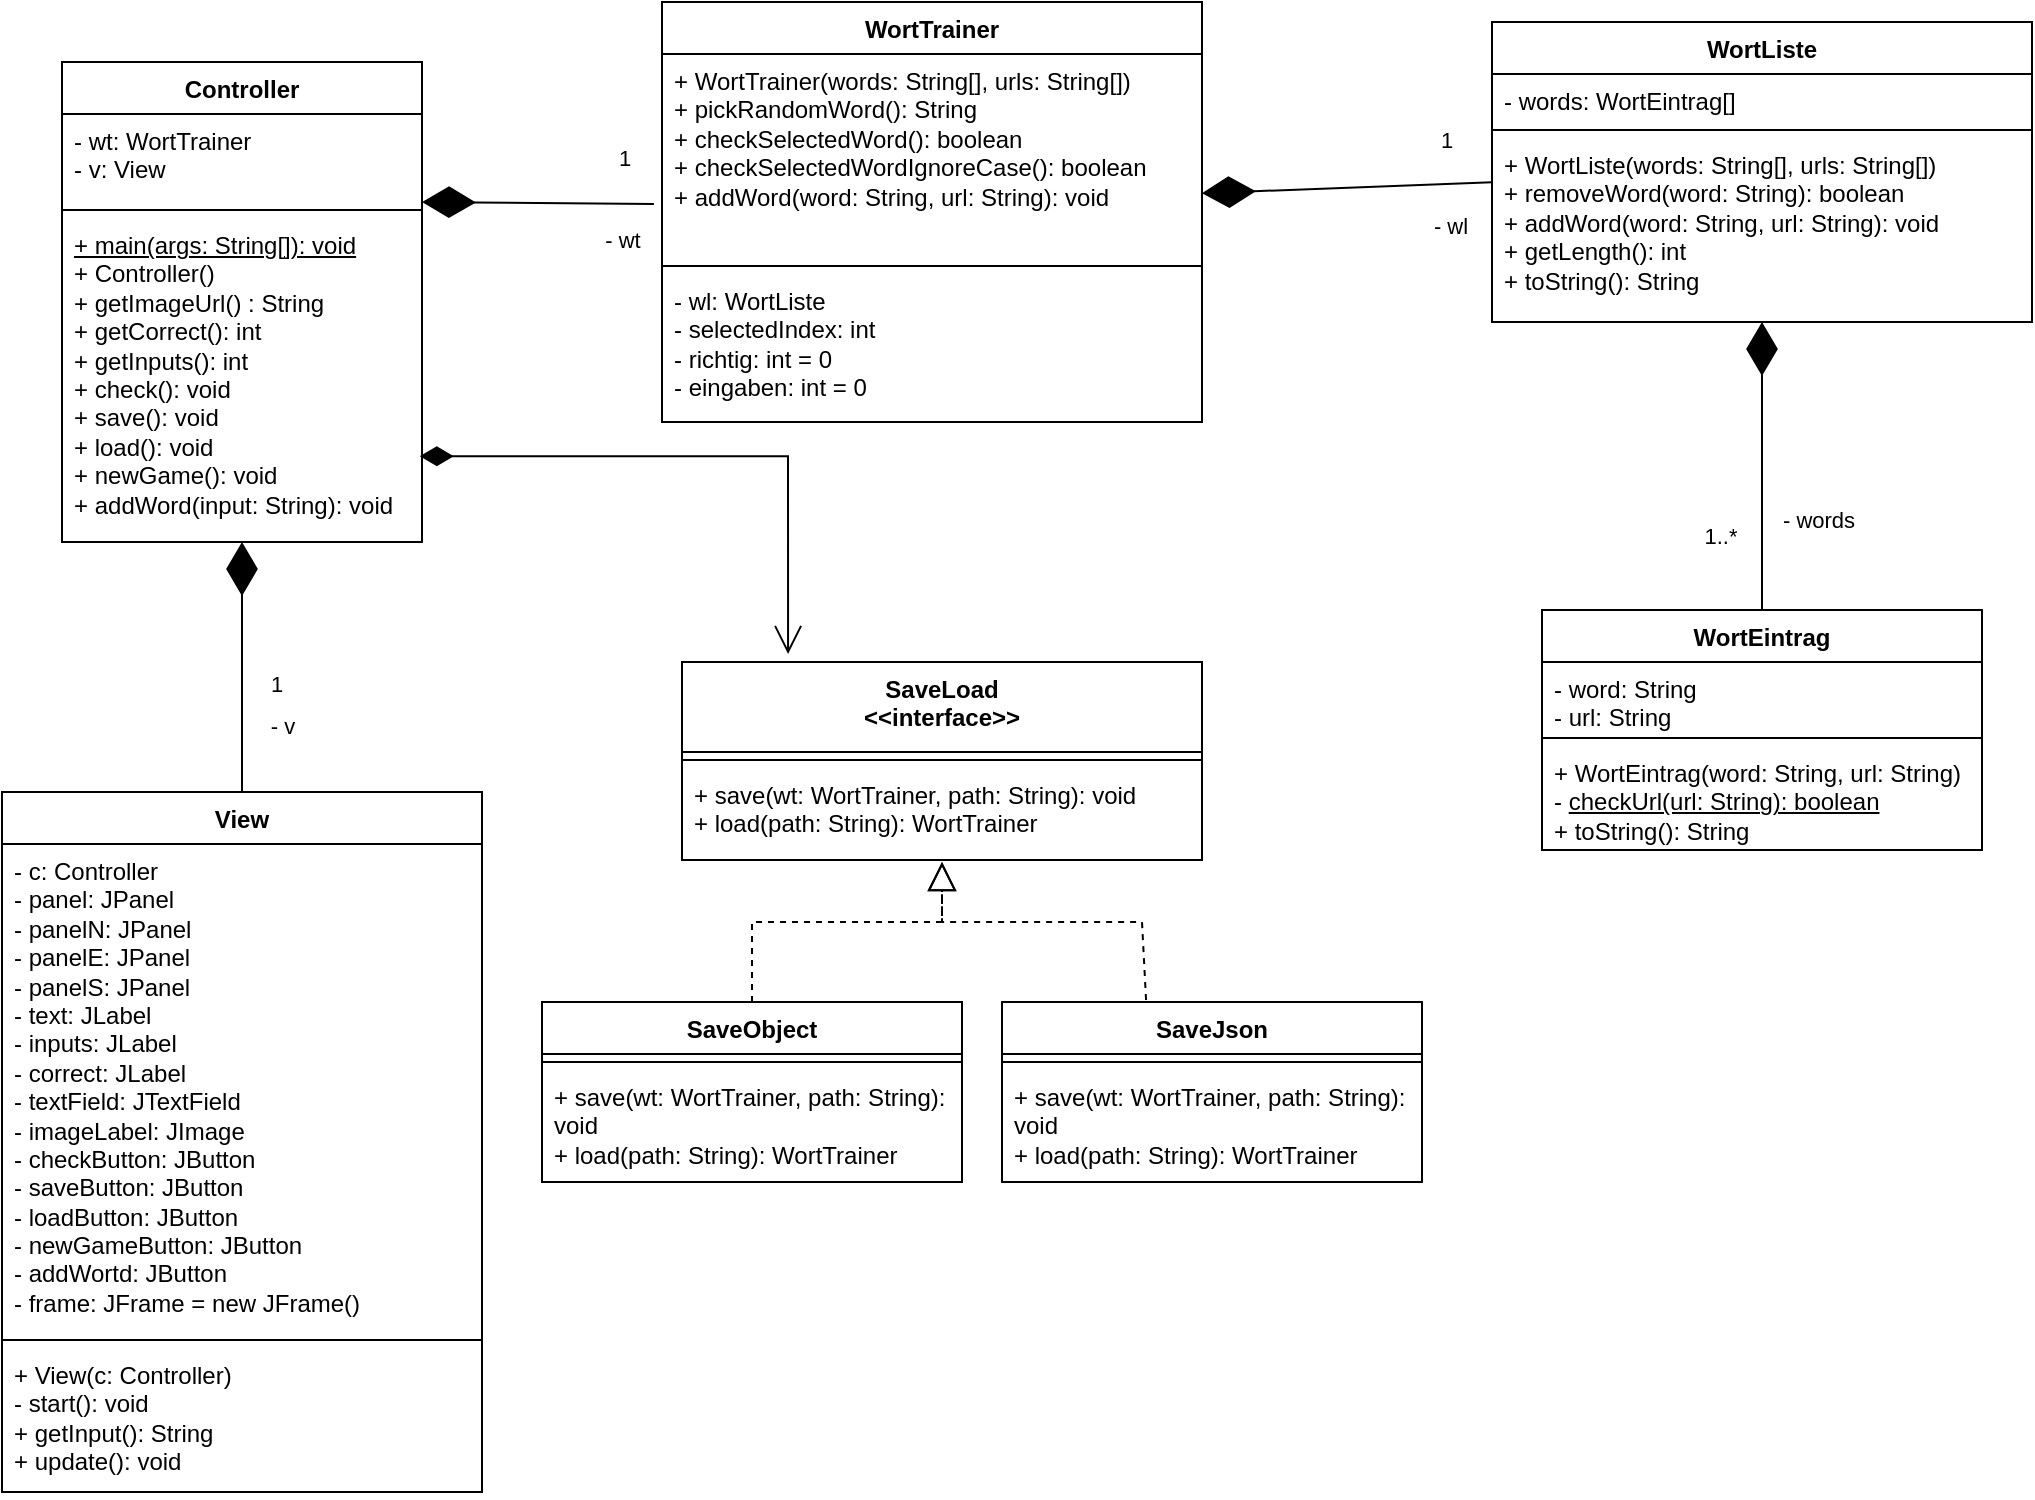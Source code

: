 <mxfile version="24.7.17">
  <diagram name="Page-1" id="6_xeMmDJv4vmlusiRsLN">
    <mxGraphModel dx="1422" dy="728" grid="1" gridSize="10" guides="1" tooltips="1" connect="1" arrows="1" fold="1" page="1" pageScale="1" pageWidth="1100" pageHeight="850" math="0" shadow="0">
      <root>
        <mxCell id="0" />
        <mxCell id="1" parent="0" />
        <mxCell id="EpsXgyq4a-fUSZzQIUw1-37" value="&lt;div&gt;WortTrainer&lt;/div&gt;" style="swimlane;fontStyle=1;align=center;verticalAlign=top;childLayout=stackLayout;horizontal=1;startSize=26;horizontalStack=0;resizeParent=1;resizeParentMax=0;resizeLast=0;collapsible=1;marginBottom=0;whiteSpace=wrap;html=1;" parent="1" vertex="1">
          <mxGeometry x="670" y="190" width="270" height="210" as="geometry" />
        </mxCell>
        <mxCell id="EpsXgyq4a-fUSZzQIUw1-38" value="&lt;div&gt;+ WortTrainer(words: String[], urls: String[])&lt;/div&gt;&lt;div&gt;+ pickRandomWord(): String&lt;/div&gt;&lt;div&gt;+ checkSelectedWord(): boolean&lt;/div&gt;&lt;div&gt;+ checkSelectedWordIgnoreCase(): boolean&lt;/div&gt;&lt;div&gt;+ addWord(word: String, url: String): void&lt;/div&gt;" style="text;strokeColor=none;fillColor=none;align=left;verticalAlign=top;spacingLeft=4;spacingRight=4;overflow=hidden;rotatable=0;points=[[0,0.5],[1,0.5]];portConstraint=eastwest;whiteSpace=wrap;html=1;" parent="EpsXgyq4a-fUSZzQIUw1-37" vertex="1">
          <mxGeometry y="26" width="270" height="102" as="geometry" />
        </mxCell>
        <mxCell id="EpsXgyq4a-fUSZzQIUw1-39" value="" style="line;strokeWidth=1;fillColor=none;align=left;verticalAlign=middle;spacingTop=-1;spacingLeft=3;spacingRight=3;rotatable=0;labelPosition=right;points=[];portConstraint=eastwest;strokeColor=inherit;" parent="EpsXgyq4a-fUSZzQIUw1-37" vertex="1">
          <mxGeometry y="128" width="270" height="8" as="geometry" />
        </mxCell>
        <mxCell id="EpsXgyq4a-fUSZzQIUw1-40" value="&lt;div&gt;- wl: WortListe&lt;/div&gt;&lt;div&gt;- selectedIndex: int&lt;/div&gt;&lt;div&gt;- richtig: int = 0&lt;/div&gt;&lt;div&gt;- eingaben: int = 0&lt;/div&gt;" style="text;strokeColor=none;fillColor=none;align=left;verticalAlign=top;spacingLeft=4;spacingRight=4;overflow=hidden;rotatable=0;points=[[0,0.5],[1,0.5]];portConstraint=eastwest;whiteSpace=wrap;html=1;" parent="EpsXgyq4a-fUSZzQIUw1-37" vertex="1">
          <mxGeometry y="136" width="270" height="74" as="geometry" />
        </mxCell>
        <mxCell id="EpsXgyq4a-fUSZzQIUw1-41" value="&lt;div&gt;WortListe&lt;/div&gt;&lt;div&gt;&lt;br&gt;&lt;/div&gt;" style="swimlane;fontStyle=1;align=center;verticalAlign=top;childLayout=stackLayout;horizontal=1;startSize=26;horizontalStack=0;resizeParent=1;resizeParentMax=0;resizeLast=0;collapsible=1;marginBottom=0;whiteSpace=wrap;html=1;" parent="1" vertex="1">
          <mxGeometry x="1085" y="200" width="270" height="150" as="geometry" />
        </mxCell>
        <mxCell id="EpsXgyq4a-fUSZzQIUw1-42" value="- words: WortEintrag[]" style="text;strokeColor=none;fillColor=none;align=left;verticalAlign=top;spacingLeft=4;spacingRight=4;overflow=hidden;rotatable=0;points=[[0,0.5],[1,0.5]];portConstraint=eastwest;whiteSpace=wrap;html=1;" parent="EpsXgyq4a-fUSZzQIUw1-41" vertex="1">
          <mxGeometry y="26" width="270" height="24" as="geometry" />
        </mxCell>
        <mxCell id="EpsXgyq4a-fUSZzQIUw1-43" value="" style="line;strokeWidth=1;fillColor=none;align=left;verticalAlign=middle;spacingTop=-1;spacingLeft=3;spacingRight=3;rotatable=0;labelPosition=right;points=[];portConstraint=eastwest;strokeColor=inherit;" parent="EpsXgyq4a-fUSZzQIUw1-41" vertex="1">
          <mxGeometry y="50" width="270" height="8" as="geometry" />
        </mxCell>
        <mxCell id="EpsXgyq4a-fUSZzQIUw1-44" value="&lt;div&gt;+ WortListe(words: String[], urls: String[])&lt;/div&gt;&lt;div&gt;+ removeWord(word: String): boolean&lt;/div&gt;&lt;div&gt;+ addWord(word: String, url: String): void&lt;/div&gt;&lt;div&gt;+ getLength(): int&lt;/div&gt;&lt;div&gt;+ toString(): String&lt;/div&gt;" style="text;strokeColor=none;fillColor=none;align=left;verticalAlign=top;spacingLeft=4;spacingRight=4;overflow=hidden;rotatable=0;points=[[0,0.5],[1,0.5]];portConstraint=eastwest;whiteSpace=wrap;html=1;" parent="EpsXgyq4a-fUSZzQIUw1-41" vertex="1">
          <mxGeometry y="58" width="270" height="92" as="geometry" />
        </mxCell>
        <mxCell id="EpsXgyq4a-fUSZzQIUw1-45" value="WortEintrag" style="swimlane;fontStyle=1;align=center;verticalAlign=top;childLayout=stackLayout;horizontal=1;startSize=26;horizontalStack=0;resizeParent=1;resizeParentMax=0;resizeLast=0;collapsible=1;marginBottom=0;whiteSpace=wrap;html=1;" parent="1" vertex="1">
          <mxGeometry x="1110" y="494" width="220" height="120" as="geometry">
            <mxRectangle x="810" y="334" width="100" height="30" as="alternateBounds" />
          </mxGeometry>
        </mxCell>
        <mxCell id="EpsXgyq4a-fUSZzQIUw1-46" value="&lt;div&gt;- word: String&lt;/div&gt;&lt;div&gt;- url: String&lt;/div&gt;" style="text;strokeColor=none;fillColor=none;align=left;verticalAlign=top;spacingLeft=4;spacingRight=4;overflow=hidden;rotatable=0;points=[[0,0.5],[1,0.5]];portConstraint=eastwest;whiteSpace=wrap;html=1;" parent="EpsXgyq4a-fUSZzQIUw1-45" vertex="1">
          <mxGeometry y="26" width="220" height="34" as="geometry" />
        </mxCell>
        <mxCell id="EpsXgyq4a-fUSZzQIUw1-47" value="" style="line;strokeWidth=1;fillColor=none;align=left;verticalAlign=middle;spacingTop=-1;spacingLeft=3;spacingRight=3;rotatable=0;labelPosition=right;points=[];portConstraint=eastwest;strokeColor=inherit;" parent="EpsXgyq4a-fUSZzQIUw1-45" vertex="1">
          <mxGeometry y="60" width="220" height="8" as="geometry" />
        </mxCell>
        <mxCell id="EpsXgyq4a-fUSZzQIUw1-48" value="&lt;div&gt;+ WortEintrag(word: String, url: String)&lt;/div&gt;&lt;div&gt;- &lt;u&gt;checkUrl(url: String): boolean&lt;/u&gt;&lt;/div&gt;&lt;div&gt;+ toString(): String&lt;br&gt;&lt;/div&gt;&lt;div&gt;&lt;br&gt;&lt;/div&gt;" style="text;strokeColor=none;fillColor=none;align=left;verticalAlign=top;spacingLeft=4;spacingRight=4;overflow=hidden;rotatable=0;points=[[0,0.5],[1,0.5]];portConstraint=eastwest;whiteSpace=wrap;html=1;" parent="EpsXgyq4a-fUSZzQIUw1-45" vertex="1">
          <mxGeometry y="68" width="220" height="52" as="geometry" />
        </mxCell>
        <mxCell id="EpsXgyq4a-fUSZzQIUw1-49" value="" style="endArrow=diamondThin;endFill=1;endSize=24;html=1;rounded=0;exitX=0.5;exitY=0;exitDx=0;exitDy=0;" parent="1" source="EpsXgyq4a-fUSZzQIUw1-45" target="EpsXgyq4a-fUSZzQIUw1-44" edge="1">
          <mxGeometry width="160" relative="1" as="geometry">
            <mxPoint x="910" y="514" as="sourcePoint" />
            <mxPoint x="1210" y="434" as="targetPoint" />
          </mxGeometry>
        </mxCell>
        <mxCell id="EpsXgyq4a-fUSZzQIUw1-50" value="- words" style="edgeLabel;html=1;align=center;verticalAlign=middle;resizable=0;points=[];" parent="EpsXgyq4a-fUSZzQIUw1-49" vertex="1" connectable="0">
          <mxGeometry x="0.267" y="-1" relative="1" as="geometry">
            <mxPoint x="27" y="46" as="offset" />
          </mxGeometry>
        </mxCell>
        <mxCell id="EpsXgyq4a-fUSZzQIUw1-51" value="&lt;div&gt;1..*&lt;/div&gt;" style="edgeLabel;html=1;align=center;verticalAlign=middle;resizable=0;points=[];" parent="EpsXgyq4a-fUSZzQIUw1-49" vertex="1" connectable="0">
          <mxGeometry x="-0.4" relative="1" as="geometry">
            <mxPoint x="-21" y="6" as="offset" />
          </mxGeometry>
        </mxCell>
        <mxCell id="EpsXgyq4a-fUSZzQIUw1-52" value="" style="endArrow=diamondThin;endFill=1;endSize=24;html=1;rounded=0;" parent="1" source="EpsXgyq4a-fUSZzQIUw1-41" edge="1">
          <mxGeometry width="160" relative="1" as="geometry">
            <mxPoint x="910" y="514" as="sourcePoint" />
            <mxPoint x="940" y="285.607" as="targetPoint" />
          </mxGeometry>
        </mxCell>
        <mxCell id="EpsXgyq4a-fUSZzQIUw1-53" value="&lt;div&gt;- wl&lt;/div&gt;" style="edgeLabel;html=1;align=center;verticalAlign=middle;resizable=0;points=[];" parent="EpsXgyq4a-fUSZzQIUw1-52" vertex="1" connectable="0">
          <mxGeometry x="0.483" y="-2" relative="1" as="geometry">
            <mxPoint x="86" y="20" as="offset" />
          </mxGeometry>
        </mxCell>
        <mxCell id="EpsXgyq4a-fUSZzQIUw1-54" value="1" style="edgeLabel;html=1;align=center;verticalAlign=middle;resizable=0;points=[];" parent="EpsXgyq4a-fUSZzQIUw1-52" vertex="1" connectable="0">
          <mxGeometry x="-0.47" y="-2" relative="1" as="geometry">
            <mxPoint x="15" y="-21" as="offset" />
          </mxGeometry>
        </mxCell>
        <mxCell id="EpsXgyq4a-fUSZzQIUw1-55" value="&lt;div&gt;Controller&lt;/div&gt;" style="swimlane;fontStyle=1;align=center;verticalAlign=top;childLayout=stackLayout;horizontal=1;startSize=26;horizontalStack=0;resizeParent=1;resizeParentMax=0;resizeLast=0;collapsible=1;marginBottom=0;whiteSpace=wrap;html=1;" parent="1" vertex="1">
          <mxGeometry x="370" y="220" width="180" height="240" as="geometry" />
        </mxCell>
        <mxCell id="EpsXgyq4a-fUSZzQIUw1-56" value="&lt;div&gt;- wt: WortTrainer&lt;/div&gt;&lt;div&gt;- v: View&lt;br&gt;&lt;/div&gt;" style="text;strokeColor=none;fillColor=none;align=left;verticalAlign=top;spacingLeft=4;spacingRight=4;overflow=hidden;rotatable=0;points=[[0,0.5],[1,0.5]];portConstraint=eastwest;whiteSpace=wrap;html=1;" parent="EpsXgyq4a-fUSZzQIUw1-55" vertex="1">
          <mxGeometry y="26" width="180" height="44" as="geometry" />
        </mxCell>
        <mxCell id="EpsXgyq4a-fUSZzQIUw1-57" value="" style="line;strokeWidth=1;fillColor=none;align=left;verticalAlign=middle;spacingTop=-1;spacingLeft=3;spacingRight=3;rotatable=0;labelPosition=right;points=[];portConstraint=eastwest;strokeColor=inherit;" parent="EpsXgyq4a-fUSZzQIUw1-55" vertex="1">
          <mxGeometry y="70" width="180" height="8" as="geometry" />
        </mxCell>
        <mxCell id="EpsXgyq4a-fUSZzQIUw1-58" value="&lt;div&gt;&lt;u&gt;+ main(args: String[]): void&lt;/u&gt;&lt;/div&gt;+ Controller()&lt;div&gt;+ getImageUrl() : String&lt;/div&gt;&lt;div&gt;+ getCorrect(): int&lt;/div&gt;&lt;div&gt;+ getInputs(): int&lt;/div&gt;&lt;div&gt;+ check(): void&lt;/div&gt;&lt;div&gt;+ save(): void&lt;/div&gt;&lt;div&gt;+ load(): void&lt;/div&gt;&lt;div&gt;+ newGame(): void&lt;/div&gt;&lt;div&gt;+ addWord(input: String): void&lt;/div&gt;" style="text;strokeColor=none;fillColor=none;align=left;verticalAlign=top;spacingLeft=4;spacingRight=4;overflow=hidden;rotatable=0;points=[[0,0.5],[1,0.5]];portConstraint=eastwest;whiteSpace=wrap;html=1;" parent="EpsXgyq4a-fUSZzQIUw1-55" vertex="1">
          <mxGeometry y="78" width="180" height="162" as="geometry" />
        </mxCell>
        <mxCell id="EpsXgyq4a-fUSZzQIUw1-59" value="" style="endArrow=diamondThin;endFill=1;endSize=24;html=1;rounded=0;exitX=-0.015;exitY=0.735;exitDx=0;exitDy=0;exitPerimeter=0;" parent="1" source="EpsXgyq4a-fUSZzQIUw1-38" edge="1">
          <mxGeometry width="160" relative="1" as="geometry">
            <mxPoint x="630" y="280" as="sourcePoint" />
            <mxPoint x="550" y="290" as="targetPoint" />
          </mxGeometry>
        </mxCell>
        <mxCell id="EpsXgyq4a-fUSZzQIUw1-60" value="&lt;div&gt;- wt&lt;/div&gt;" style="edgeLabel;html=1;align=center;verticalAlign=middle;resizable=0;points=[];" parent="EpsXgyq4a-fUSZzQIUw1-59" vertex="1" connectable="0">
          <mxGeometry x="0.483" y="-2" relative="1" as="geometry">
            <mxPoint x="70" y="20" as="offset" />
          </mxGeometry>
        </mxCell>
        <mxCell id="EpsXgyq4a-fUSZzQIUw1-61" value="1" style="edgeLabel;html=1;align=center;verticalAlign=middle;resizable=0;points=[];" parent="EpsXgyq4a-fUSZzQIUw1-59" vertex="1" connectable="0">
          <mxGeometry x="-0.47" y="-2" relative="1" as="geometry">
            <mxPoint x="15" y="-21" as="offset" />
          </mxGeometry>
        </mxCell>
        <mxCell id="EpsXgyq4a-fUSZzQIUw1-62" value="View" style="swimlane;fontStyle=1;align=center;verticalAlign=top;childLayout=stackLayout;horizontal=1;startSize=26;horizontalStack=0;resizeParent=1;resizeParentMax=0;resizeLast=0;collapsible=1;marginBottom=0;whiteSpace=wrap;html=1;" parent="1" vertex="1">
          <mxGeometry x="340" y="585" width="240" height="350" as="geometry" />
        </mxCell>
        <mxCell id="EpsXgyq4a-fUSZzQIUw1-63" value="&lt;div&gt;- c: Controller&lt;/div&gt;&lt;div&gt;- panel: JPanel&lt;/div&gt;&lt;div&gt;- panelN: JPanel&lt;/div&gt;&lt;div&gt;- panelE: JPanel&lt;/div&gt;&lt;div&gt;- panelS: JPanel&lt;/div&gt;&lt;div&gt;- text: JLabel&lt;/div&gt;&lt;div&gt;- inputs: JLabel&lt;/div&gt;&lt;div&gt;- correct: JLabel&lt;/div&gt;&lt;div&gt;- textField: JTextField&lt;/div&gt;&lt;div&gt;- imageLabel: JImage&lt;br&gt;&lt;/div&gt;&lt;div&gt;- checkButton: JButton&lt;/div&gt;&lt;div&gt;- saveButton: JButton&lt;/div&gt;&lt;div&gt;- loadButton: JButton&lt;/div&gt;&lt;div&gt;- newGameButton: JButton&lt;/div&gt;&lt;div&gt;- addWortd: JButton&lt;br&gt;&lt;/div&gt;&lt;div&gt;- frame: JFrame = new JFrame()&lt;/div&gt;" style="text;strokeColor=none;fillColor=none;align=left;verticalAlign=top;spacingLeft=4;spacingRight=4;overflow=hidden;rotatable=0;points=[[0,0.5],[1,0.5]];portConstraint=eastwest;whiteSpace=wrap;html=1;" parent="EpsXgyq4a-fUSZzQIUw1-62" vertex="1">
          <mxGeometry y="26" width="240" height="244" as="geometry" />
        </mxCell>
        <mxCell id="EpsXgyq4a-fUSZzQIUw1-64" value="" style="line;strokeWidth=1;fillColor=none;align=left;verticalAlign=middle;spacingTop=-1;spacingLeft=3;spacingRight=3;rotatable=0;labelPosition=right;points=[];portConstraint=eastwest;strokeColor=inherit;" parent="EpsXgyq4a-fUSZzQIUw1-62" vertex="1">
          <mxGeometry y="270" width="240" height="8" as="geometry" />
        </mxCell>
        <mxCell id="EpsXgyq4a-fUSZzQIUw1-65" value="&lt;div&gt;+ View(c: Controller)&lt;/div&gt;&lt;div&gt;- start(): void&lt;br&gt;&lt;/div&gt;&lt;div&gt;+ getInput(): String&lt;/div&gt;&lt;div&gt;+ update(): void&lt;br&gt;&lt;/div&gt;" style="text;strokeColor=none;fillColor=none;align=left;verticalAlign=top;spacingLeft=4;spacingRight=4;overflow=hidden;rotatable=0;points=[[0,0.5],[1,0.5]];portConstraint=eastwest;whiteSpace=wrap;html=1;" parent="EpsXgyq4a-fUSZzQIUw1-62" vertex="1">
          <mxGeometry y="278" width="240" height="72" as="geometry" />
        </mxCell>
        <mxCell id="EpsXgyq4a-fUSZzQIUw1-66" value="" style="endArrow=diamondThin;endFill=1;endSize=24;html=1;rounded=0;" parent="1" source="EpsXgyq4a-fUSZzQIUw1-62" target="EpsXgyq4a-fUSZzQIUw1-58" edge="1">
          <mxGeometry width="160" relative="1" as="geometry">
            <mxPoint x="676" y="301" as="sourcePoint" />
            <mxPoint x="540" y="299.997" as="targetPoint" />
            <Array as="points" />
          </mxGeometry>
        </mxCell>
        <mxCell id="EpsXgyq4a-fUSZzQIUw1-67" value="&lt;div&gt;- v&lt;br&gt;&lt;/div&gt;" style="edgeLabel;html=1;align=center;verticalAlign=middle;resizable=0;points=[];" parent="EpsXgyq4a-fUSZzQIUw1-66" vertex="1" connectable="0">
          <mxGeometry x="0.483" y="-2" relative="1" as="geometry">
            <mxPoint x="18" y="59" as="offset" />
          </mxGeometry>
        </mxCell>
        <mxCell id="EpsXgyq4a-fUSZzQIUw1-68" value="1" style="edgeLabel;html=1;align=center;verticalAlign=middle;resizable=0;points=[];" parent="EpsXgyq4a-fUSZzQIUw1-66" vertex="1" connectable="0">
          <mxGeometry x="-0.47" y="-2" relative="1" as="geometry">
            <mxPoint x="15" y="-21" as="offset" />
          </mxGeometry>
        </mxCell>
        <mxCell id="EpsXgyq4a-fUSZzQIUw1-69" value="&lt;div&gt;SaveLoad&lt;/div&gt;&lt;div&gt;&amp;lt;&amp;lt;interface&amp;gt;&amp;gt;&lt;/div&gt;" style="swimlane;fontStyle=1;align=center;verticalAlign=top;childLayout=stackLayout;horizontal=1;startSize=45;horizontalStack=0;resizeParent=1;resizeParentMax=0;resizeLast=0;collapsible=1;marginBottom=0;whiteSpace=wrap;html=1;" parent="1" vertex="1">
          <mxGeometry x="680" y="520" width="260" height="99" as="geometry" />
        </mxCell>
        <mxCell id="EpsXgyq4a-fUSZzQIUw1-70" value="" style="line;strokeWidth=1;fillColor=none;align=left;verticalAlign=middle;spacingTop=-1;spacingLeft=3;spacingRight=3;rotatable=0;labelPosition=right;points=[];portConstraint=eastwest;strokeColor=inherit;" parent="EpsXgyq4a-fUSZzQIUw1-69" vertex="1">
          <mxGeometry y="45" width="260" height="8" as="geometry" />
        </mxCell>
        <mxCell id="EpsXgyq4a-fUSZzQIUw1-71" value="+ save(wt: WortTrainer, path: String): void&lt;div&gt;+ load(path: String): WortTrainer&lt;/div&gt;" style="text;strokeColor=none;fillColor=none;align=left;verticalAlign=top;spacingLeft=4;spacingRight=4;overflow=hidden;rotatable=0;points=[[0,0.5],[1,0.5]];portConstraint=eastwest;whiteSpace=wrap;html=1;" parent="EpsXgyq4a-fUSZzQIUw1-69" vertex="1">
          <mxGeometry y="53" width="260" height="46" as="geometry" />
        </mxCell>
        <mxCell id="YMIQJCf7gYY0zeAfO82t-4" value="&lt;div&gt;&lt;br&gt;&lt;/div&gt;&lt;div&gt;&lt;br&gt;&lt;/div&gt;" style="endArrow=open;html=1;endSize=12;startArrow=diamondThin;startSize=14;startFill=1;edgeStyle=orthogonalEdgeStyle;align=left;verticalAlign=bottom;rounded=0;exitX=0.994;exitY=0.735;exitDx=0;exitDy=0;exitPerimeter=0;entryX=0.204;entryY=-0.04;entryDx=0;entryDy=0;entryPerimeter=0;" edge="1" parent="1" source="EpsXgyq4a-fUSZzQIUw1-58" target="EpsXgyq4a-fUSZzQIUw1-69">
          <mxGeometry x="-0.78" y="17" relative="1" as="geometry">
            <mxPoint x="610" y="440" as="sourcePoint" />
            <mxPoint x="770" y="440" as="targetPoint" />
            <mxPoint as="offset" />
          </mxGeometry>
        </mxCell>
        <mxCell id="YMIQJCf7gYY0zeAfO82t-5" value="SaveObject" style="swimlane;fontStyle=1;align=center;verticalAlign=top;childLayout=stackLayout;horizontal=1;startSize=26;horizontalStack=0;resizeParent=1;resizeParentMax=0;resizeLast=0;collapsible=1;marginBottom=0;whiteSpace=wrap;html=1;" vertex="1" parent="1">
          <mxGeometry x="610" y="690" width="210" height="90" as="geometry" />
        </mxCell>
        <mxCell id="YMIQJCf7gYY0zeAfO82t-7" value="" style="line;strokeWidth=1;fillColor=none;align=left;verticalAlign=middle;spacingTop=-1;spacingLeft=3;spacingRight=3;rotatable=0;labelPosition=right;points=[];portConstraint=eastwest;strokeColor=inherit;" vertex="1" parent="YMIQJCf7gYY0zeAfO82t-5">
          <mxGeometry y="26" width="210" height="8" as="geometry" />
        </mxCell>
        <mxCell id="YMIQJCf7gYY0zeAfO82t-8" value="+ save(wt: WortTrainer, path: String): void&lt;div&gt;+ load(path: String): WortTrainer&lt;/div&gt;" style="text;strokeColor=none;fillColor=none;align=left;verticalAlign=top;spacingLeft=4;spacingRight=4;overflow=hidden;rotatable=0;points=[[0,0.5],[1,0.5]];portConstraint=eastwest;whiteSpace=wrap;html=1;" vertex="1" parent="YMIQJCf7gYY0zeAfO82t-5">
          <mxGeometry y="34" width="210" height="56" as="geometry" />
        </mxCell>
        <mxCell id="YMIQJCf7gYY0zeAfO82t-9" value="SaveJson" style="swimlane;fontStyle=1;align=center;verticalAlign=top;childLayout=stackLayout;horizontal=1;startSize=26;horizontalStack=0;resizeParent=1;resizeParentMax=0;resizeLast=0;collapsible=1;marginBottom=0;whiteSpace=wrap;html=1;" vertex="1" parent="1">
          <mxGeometry x="840" y="690" width="210" height="90" as="geometry" />
        </mxCell>
        <mxCell id="YMIQJCf7gYY0zeAfO82t-10" value="" style="line;strokeWidth=1;fillColor=none;align=left;verticalAlign=middle;spacingTop=-1;spacingLeft=3;spacingRight=3;rotatable=0;labelPosition=right;points=[];portConstraint=eastwest;strokeColor=inherit;" vertex="1" parent="YMIQJCf7gYY0zeAfO82t-9">
          <mxGeometry y="26" width="210" height="8" as="geometry" />
        </mxCell>
        <mxCell id="YMIQJCf7gYY0zeAfO82t-11" value="+ save(wt: WortTrainer, path: String): void&lt;div&gt;+ load(path: String): WortTrainer&lt;/div&gt;" style="text;strokeColor=none;fillColor=none;align=left;verticalAlign=top;spacingLeft=4;spacingRight=4;overflow=hidden;rotatable=0;points=[[0,0.5],[1,0.5]];portConstraint=eastwest;whiteSpace=wrap;html=1;" vertex="1" parent="YMIQJCf7gYY0zeAfO82t-9">
          <mxGeometry y="34" width="210" height="56" as="geometry" />
        </mxCell>
        <mxCell id="YMIQJCf7gYY0zeAfO82t-12" value="" style="endArrow=block;dashed=1;endFill=0;endSize=12;html=1;rounded=0;exitX=0.343;exitY=-0.011;exitDx=0;exitDy=0;exitPerimeter=0;" edge="1" parent="1" source="YMIQJCf7gYY0zeAfO82t-9">
          <mxGeometry width="160" relative="1" as="geometry">
            <mxPoint x="910" y="670" as="sourcePoint" />
            <mxPoint x="810" y="620" as="targetPoint" />
            <Array as="points">
              <mxPoint x="910" y="650" />
              <mxPoint x="810" y="650" />
            </Array>
          </mxGeometry>
        </mxCell>
        <mxCell id="YMIQJCf7gYY0zeAfO82t-13" value="" style="endArrow=block;dashed=1;endFill=0;endSize=12;html=1;rounded=0;exitX=0.5;exitY=0;exitDx=0;exitDy=0;" edge="1" parent="1" source="YMIQJCf7gYY0zeAfO82t-5">
          <mxGeometry width="160" relative="1" as="geometry">
            <mxPoint x="650" y="590" as="sourcePoint" />
            <mxPoint x="810" y="620" as="targetPoint" />
            <Array as="points">
              <mxPoint x="715" y="650" />
              <mxPoint x="810" y="650" />
            </Array>
          </mxGeometry>
        </mxCell>
      </root>
    </mxGraphModel>
  </diagram>
</mxfile>
